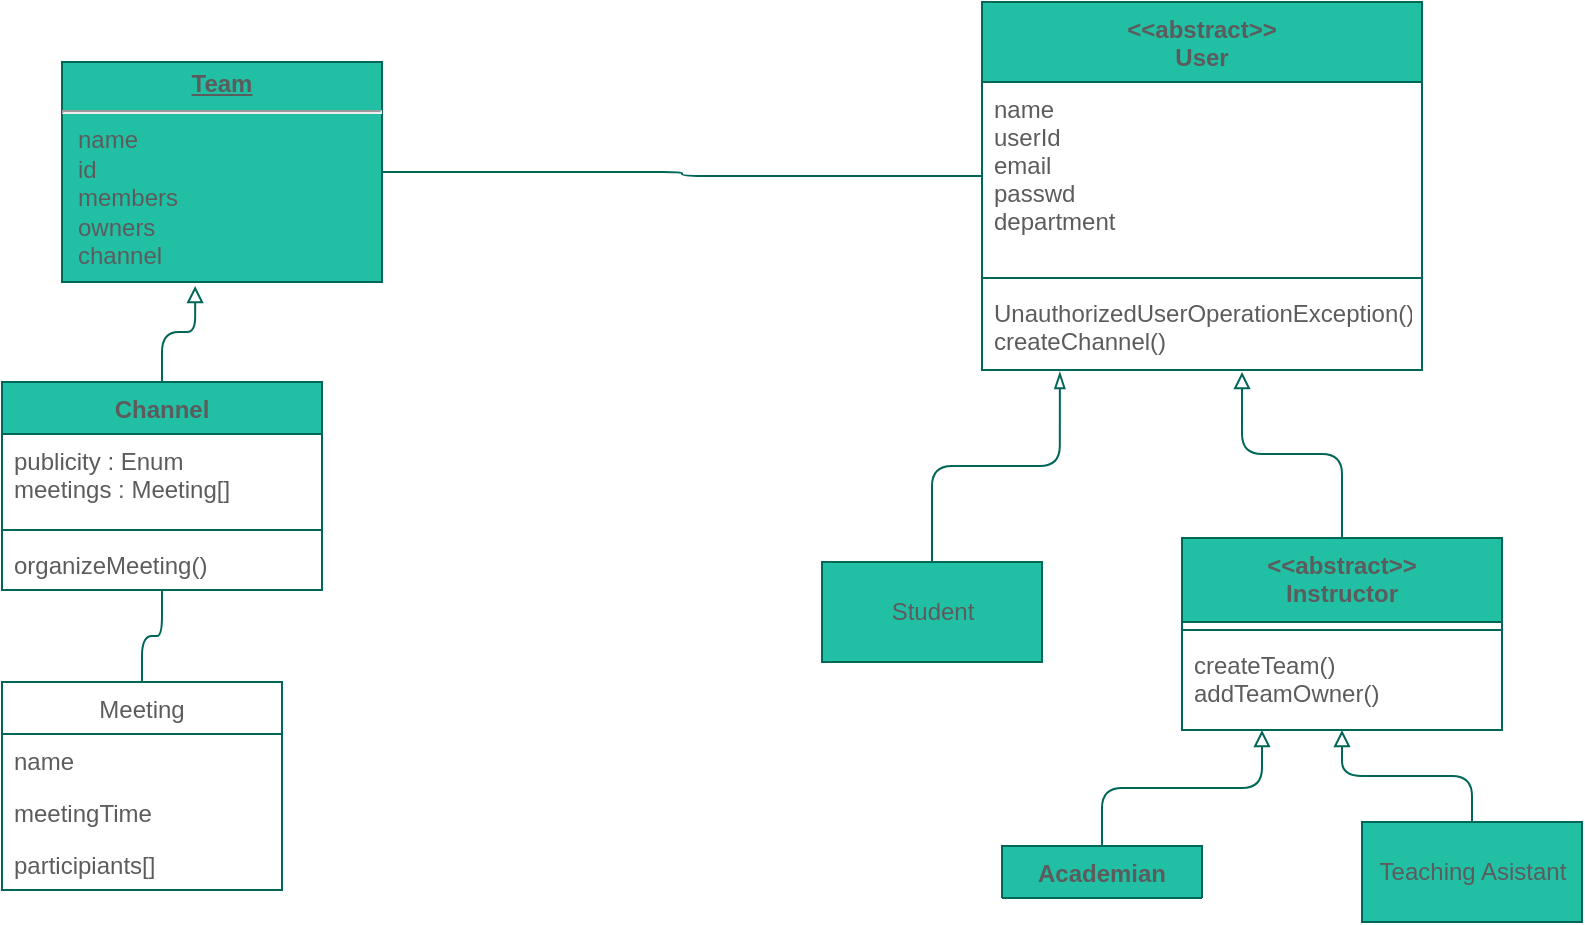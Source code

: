 <mxfile version="14.4.8" type="github">
  <diagram id="frSlsXL32v84QczZVaso" name="Page-1">
    <mxGraphModel dx="1422" dy="762" grid="1" gridSize="10" guides="1" tooltips="1" connect="1" arrows="1" fold="1" page="1" pageScale="1" pageWidth="850" pageHeight="1100" math="0" shadow="0">
      <root>
        <mxCell id="0" />
        <mxCell id="1" parent="0" />
        <mxCell id="Eu2-VZ2NSnMf42Nn7M0S-6" value="&lt;&lt;abstract&gt;&gt;&#xa;User" style="swimlane;fontStyle=1;align=center;verticalAlign=top;childLayout=stackLayout;horizontal=1;startSize=40;horizontalStack=0;resizeParent=1;resizeParentMax=0;resizeLast=0;collapsible=1;marginBottom=0;rounded=0;sketch=0;fillColor=#21C0A5;strokeColor=#006658;fontColor=#5C5C5C;" parent="1" vertex="1">
          <mxGeometry x="540" y="10" width="220" height="184" as="geometry">
            <mxRectangle x="40" y="60" width="60" height="26" as="alternateBounds" />
          </mxGeometry>
        </mxCell>
        <mxCell id="Eu2-VZ2NSnMf42Nn7M0S-7" value="name&#xa;userId&#xa;email&#xa;passwd&#xa;department&#xa;" style="text;align=left;verticalAlign=top;spacingLeft=4;spacingRight=4;overflow=hidden;rotatable=0;points=[[0,0.5],[1,0.5]];portConstraint=eastwest;fontColor=#5C5C5C;" parent="Eu2-VZ2NSnMf42Nn7M0S-6" vertex="1">
          <mxGeometry y="40" width="220" height="94" as="geometry" />
        </mxCell>
        <mxCell id="Eu2-VZ2NSnMf42Nn7M0S-8" value="" style="line;strokeWidth=1;fillColor=none;align=left;verticalAlign=middle;spacingTop=-1;spacingLeft=3;spacingRight=3;rotatable=0;labelPosition=right;points=[];portConstraint=eastwest;strokeColor=#006658;fontColor=#5C5C5C;" parent="Eu2-VZ2NSnMf42Nn7M0S-6" vertex="1">
          <mxGeometry y="134" width="220" height="8" as="geometry" />
        </mxCell>
        <mxCell id="Eu2-VZ2NSnMf42Nn7M0S-9" value="UnauthorizedUserOperationException()&#xa;createChannel()" style="text;strokeColor=none;fillColor=none;align=left;verticalAlign=top;spacingLeft=4;spacingRight=4;overflow=hidden;rotatable=0;points=[[0,0.5],[1,0.5]];portConstraint=eastwest;fontColor=#5C5C5C;" parent="Eu2-VZ2NSnMf42Nn7M0S-6" vertex="1">
          <mxGeometry y="142" width="220" height="42" as="geometry" />
        </mxCell>
        <mxCell id="Eu2-VZ2NSnMf42Nn7M0S-11" value="&lt;p style=&quot;margin: 0px ; margin-top: 4px ; text-align: center ; text-decoration: underline&quot;&gt;&lt;b&gt;Team&lt;/b&gt;&lt;/p&gt;&lt;hr&gt;&lt;p style=&quot;margin: 0px ; margin-left: 8px&quot;&gt;name&lt;/p&gt;&lt;p style=&quot;margin: 0px ; margin-left: 8px&quot;&gt;id&lt;/p&gt;&lt;p style=&quot;margin: 0px ; margin-left: 8px&quot;&gt;members&lt;/p&gt;&lt;p style=&quot;margin: 0px ; margin-left: 8px&quot;&gt;owners&lt;/p&gt;&lt;p style=&quot;margin: 0px ; margin-left: 8px&quot;&gt;channel&lt;/p&gt;" style="verticalAlign=top;align=left;overflow=fill;fontSize=12;fontFamily=Helvetica;html=1;rounded=0;sketch=0;strokeColor=#006658;fillColor=#21C0A5;fontColor=#5C5C5C;" parent="1" vertex="1">
          <mxGeometry x="80" y="40" width="160" height="110" as="geometry" />
        </mxCell>
        <mxCell id="Eu2-VZ2NSnMf42Nn7M0S-36" style="edgeStyle=orthogonalEdgeStyle;curved=0;rounded=1;sketch=0;orthogonalLoop=1;jettySize=auto;html=1;entryX=0.416;entryY=1.018;entryDx=0;entryDy=0;entryPerimeter=0;endArrow=block;endFill=0;strokeColor=#006658;fillColor=#21C0A5;fontColor=#5C5C5C;" parent="1" source="Eu2-VZ2NSnMf42Nn7M0S-13" target="Eu2-VZ2NSnMf42Nn7M0S-11" edge="1">
          <mxGeometry relative="1" as="geometry" />
        </mxCell>
        <mxCell id="Eu2-VZ2NSnMf42Nn7M0S-13" value="Channel" style="swimlane;fontStyle=1;align=center;verticalAlign=top;childLayout=stackLayout;horizontal=1;startSize=26;horizontalStack=0;resizeParent=1;resizeParentMax=0;resizeLast=0;collapsible=1;marginBottom=0;rounded=0;sketch=0;strokeColor=#006658;fillColor=#21C0A5;fontColor=#5C5C5C;" parent="1" vertex="1">
          <mxGeometry x="50" y="200" width="160" height="104" as="geometry" />
        </mxCell>
        <mxCell id="Eu2-VZ2NSnMf42Nn7M0S-14" value="publicity : Enum&#xa;meetings : Meeting[]" style="text;strokeColor=none;fillColor=none;align=left;verticalAlign=top;spacingLeft=4;spacingRight=4;overflow=hidden;rotatable=0;points=[[0,0.5],[1,0.5]];portConstraint=eastwest;fontColor=#5C5C5C;" parent="Eu2-VZ2NSnMf42Nn7M0S-13" vertex="1">
          <mxGeometry y="26" width="160" height="44" as="geometry" />
        </mxCell>
        <mxCell id="Eu2-VZ2NSnMf42Nn7M0S-15" value="" style="line;strokeWidth=1;fillColor=none;align=left;verticalAlign=middle;spacingTop=-1;spacingLeft=3;spacingRight=3;rotatable=0;labelPosition=right;points=[];portConstraint=eastwest;strokeColor=#006658;fontColor=#5C5C5C;" parent="Eu2-VZ2NSnMf42Nn7M0S-13" vertex="1">
          <mxGeometry y="70" width="160" height="8" as="geometry" />
        </mxCell>
        <mxCell id="Eu2-VZ2NSnMf42Nn7M0S-16" value="organizeMeeting()" style="text;strokeColor=none;fillColor=none;align=left;verticalAlign=top;spacingLeft=4;spacingRight=4;overflow=hidden;rotatable=0;points=[[0,0.5],[1,0.5]];portConstraint=eastwest;fontColor=#5C5C5C;" parent="Eu2-VZ2NSnMf42Nn7M0S-13" vertex="1">
          <mxGeometry y="78" width="160" height="26" as="geometry" />
        </mxCell>
        <mxCell id="Eu2-VZ2NSnMf42Nn7M0S-37" style="edgeStyle=orthogonalEdgeStyle;curved=0;rounded=1;sketch=0;orthogonalLoop=1;jettySize=auto;html=1;endArrow=none;endFill=0;strokeColor=#006658;fillColor=#21C0A5;fontColor=#5C5C5C;" parent="1" source="Eu2-VZ2NSnMf42Nn7M0S-17" target="Eu2-VZ2NSnMf42Nn7M0S-13" edge="1">
          <mxGeometry relative="1" as="geometry" />
        </mxCell>
        <mxCell id="Eu2-VZ2NSnMf42Nn7M0S-17" value="Meeting" style="swimlane;fontStyle=0;childLayout=stackLayout;horizontal=1;startSize=26;fillColor=none;horizontalStack=0;resizeParent=1;resizeParentMax=0;resizeLast=0;collapsible=1;marginBottom=0;rounded=0;sketch=0;strokeColor=#006658;fontColor=#5C5C5C;" parent="1" vertex="1">
          <mxGeometry x="50" y="350" width="140" height="104" as="geometry" />
        </mxCell>
        <mxCell id="Eu2-VZ2NSnMf42Nn7M0S-18" value="name" style="text;strokeColor=none;fillColor=none;align=left;verticalAlign=top;spacingLeft=4;spacingRight=4;overflow=hidden;rotatable=0;points=[[0,0.5],[1,0.5]];portConstraint=eastwest;fontColor=#5C5C5C;" parent="Eu2-VZ2NSnMf42Nn7M0S-17" vertex="1">
          <mxGeometry y="26" width="140" height="26" as="geometry" />
        </mxCell>
        <mxCell id="Eu2-VZ2NSnMf42Nn7M0S-19" value="meetingTime" style="text;strokeColor=none;fillColor=none;align=left;verticalAlign=top;spacingLeft=4;spacingRight=4;overflow=hidden;rotatable=0;points=[[0,0.5],[1,0.5]];portConstraint=eastwest;fontColor=#5C5C5C;" parent="Eu2-VZ2NSnMf42Nn7M0S-17" vertex="1">
          <mxGeometry y="52" width="140" height="26" as="geometry" />
        </mxCell>
        <mxCell id="Eu2-VZ2NSnMf42Nn7M0S-20" value="participiants[]" style="text;strokeColor=none;fillColor=none;align=left;verticalAlign=top;spacingLeft=4;spacingRight=4;overflow=hidden;rotatable=0;points=[[0,0.5],[1,0.5]];portConstraint=eastwest;fontColor=#5C5C5C;" parent="Eu2-VZ2NSnMf42Nn7M0S-17" vertex="1">
          <mxGeometry y="78" width="140" height="26" as="geometry" />
        </mxCell>
        <mxCell id="Eu2-VZ2NSnMf42Nn7M0S-33" style="edgeStyle=orthogonalEdgeStyle;curved=0;rounded=1;sketch=0;orthogonalLoop=1;jettySize=auto;html=1;entryX=0.25;entryY=1;entryDx=0;entryDy=0;strokeColor=#006658;fillColor=#21C0A5;fontColor=#5C5C5C;endArrow=block;endFill=0;" parent="1" source="Eu2-VZ2NSnMf42Nn7M0S-21" target="Eu2-VZ2NSnMf42Nn7M0S-25" edge="1">
          <mxGeometry relative="1" as="geometry" />
        </mxCell>
        <mxCell id="Eu2-VZ2NSnMf42Nn7M0S-21" value="Academian" style="swimlane;fontStyle=1;align=center;verticalAlign=top;childLayout=stackLayout;horizontal=1;startSize=26;horizontalStack=0;resizeParent=1;resizeParentMax=0;resizeLast=0;collapsible=1;marginBottom=0;rounded=0;sketch=0;strokeColor=#006658;fillColor=#21C0A5;fontColor=#5C5C5C;" parent="1" vertex="1" collapsed="1">
          <mxGeometry x="550" y="432" width="100" height="26" as="geometry">
            <mxRectangle x="400" y="390" width="160" height="86" as="alternateBounds" />
          </mxGeometry>
        </mxCell>
        <mxCell id="Eu2-VZ2NSnMf42Nn7M0S-22" value="ownedTeams : int[]" style="text;strokeColor=none;fillColor=none;align=left;verticalAlign=top;spacingLeft=4;spacingRight=4;overflow=hidden;rotatable=0;points=[[0,0.5],[1,0.5]];portConstraint=eastwest;fontColor=#5C5C5C;" parent="Eu2-VZ2NSnMf42Nn7M0S-21" vertex="1">
          <mxGeometry y="26" width="100" height="26" as="geometry" />
        </mxCell>
        <mxCell id="Eu2-VZ2NSnMf42Nn7M0S-23" value="" style="line;strokeWidth=1;fillColor=none;align=left;verticalAlign=middle;spacingTop=-1;spacingLeft=3;spacingRight=3;rotatable=0;labelPosition=right;points=[];portConstraint=eastwest;strokeColor=#006658;fontColor=#5C5C5C;" parent="Eu2-VZ2NSnMf42Nn7M0S-21" vertex="1">
          <mxGeometry y="52" width="100" height="8" as="geometry" />
        </mxCell>
        <mxCell id="Eu2-VZ2NSnMf42Nn7M0S-24" value="addUser()" style="text;strokeColor=none;fillColor=none;align=left;verticalAlign=top;spacingLeft=4;spacingRight=4;overflow=hidden;rotatable=0;points=[[0,0.5],[1,0.5]];portConstraint=eastwest;fontColor=#5C5C5C;" parent="Eu2-VZ2NSnMf42Nn7M0S-21" vertex="1">
          <mxGeometry y="60" width="100" height="26" as="geometry" />
        </mxCell>
        <mxCell id="Eu2-VZ2NSnMf42Nn7M0S-32" style="edgeStyle=orthogonalEdgeStyle;curved=0;rounded=1;sketch=0;orthogonalLoop=1;jettySize=auto;html=1;entryX=0.591;entryY=1.024;entryDx=0;entryDy=0;entryPerimeter=0;strokeColor=#006658;fillColor=#21C0A5;fontColor=#5C5C5C;endArrow=block;endFill=0;" parent="1" source="Eu2-VZ2NSnMf42Nn7M0S-25" target="Eu2-VZ2NSnMf42Nn7M0S-9" edge="1">
          <mxGeometry relative="1" as="geometry" />
        </mxCell>
        <mxCell id="Eu2-VZ2NSnMf42Nn7M0S-25" value="&lt;&lt;abstract&gt;&gt;&#xa;Instructor" style="swimlane;fontStyle=1;align=center;verticalAlign=top;childLayout=stackLayout;horizontal=1;startSize=42;horizontalStack=0;resizeParent=1;resizeParentMax=0;resizeLast=0;collapsible=1;marginBottom=0;rounded=0;sketch=0;strokeColor=#006658;fillColor=#21C0A5;fontColor=#5C5C5C;" parent="1" vertex="1">
          <mxGeometry x="640" y="278" width="160" height="96" as="geometry">
            <mxRectangle x="640" y="278" width="90" height="26" as="alternateBounds" />
          </mxGeometry>
        </mxCell>
        <mxCell id="Eu2-VZ2NSnMf42Nn7M0S-27" value="" style="line;strokeWidth=1;fillColor=none;align=left;verticalAlign=middle;spacingTop=-1;spacingLeft=3;spacingRight=3;rotatable=0;labelPosition=right;points=[];portConstraint=eastwest;strokeColor=#006658;fontColor=#5C5C5C;" parent="Eu2-VZ2NSnMf42Nn7M0S-25" vertex="1">
          <mxGeometry y="42" width="160" height="8" as="geometry" />
        </mxCell>
        <mxCell id="Eu2-VZ2NSnMf42Nn7M0S-28" value="createTeam()&#xa;addTeamOwner()" style="text;strokeColor=none;fillColor=none;align=left;verticalAlign=top;spacingLeft=4;spacingRight=4;overflow=hidden;rotatable=0;points=[[0,0.5],[1,0.5]];portConstraint=eastwest;fontColor=#5C5C5C;" parent="Eu2-VZ2NSnMf42Nn7M0S-25" vertex="1">
          <mxGeometry y="50" width="160" height="46" as="geometry" />
        </mxCell>
        <mxCell id="Eu2-VZ2NSnMf42Nn7M0S-34" style="edgeStyle=orthogonalEdgeStyle;curved=0;rounded=1;sketch=0;orthogonalLoop=1;jettySize=auto;html=1;fillColor=#21C0A5;fontColor=#5C5C5C;strokeColor=#006658;endArrow=block;endFill=0;" parent="1" source="Eu2-VZ2NSnMf42Nn7M0S-29" target="Eu2-VZ2NSnMf42Nn7M0S-25" edge="1">
          <mxGeometry relative="1" as="geometry" />
        </mxCell>
        <mxCell id="Eu2-VZ2NSnMf42Nn7M0S-29" value="Teaching Asistant" style="html=1;rounded=0;sketch=0;strokeColor=#006658;fillColor=#21C0A5;fontColor=#5C5C5C;" parent="1" vertex="1">
          <mxGeometry x="730" y="420" width="110" height="50" as="geometry" />
        </mxCell>
        <mxCell id="Eu2-VZ2NSnMf42Nn7M0S-31" style="edgeStyle=orthogonalEdgeStyle;curved=0;rounded=1;sketch=0;orthogonalLoop=1;jettySize=auto;html=1;entryX=0.177;entryY=1.024;entryDx=0;entryDy=0;entryPerimeter=0;strokeColor=#006658;fillColor=#21C0A5;fontColor=#5C5C5C;endArrow=blockThin;endFill=0;" parent="1" source="Eu2-VZ2NSnMf42Nn7M0S-30" target="Eu2-VZ2NSnMf42Nn7M0S-9" edge="1">
          <mxGeometry relative="1" as="geometry" />
        </mxCell>
        <mxCell id="Eu2-VZ2NSnMf42Nn7M0S-30" value="Student" style="html=1;rounded=0;sketch=0;strokeColor=#006658;fillColor=#21C0A5;fontColor=#5C5C5C;" parent="1" vertex="1">
          <mxGeometry x="460" y="290" width="110" height="50" as="geometry" />
        </mxCell>
        <mxCell id="Eu2-VZ2NSnMf42Nn7M0S-35" style="edgeStyle=orthogonalEdgeStyle;curved=0;rounded=1;sketch=0;orthogonalLoop=1;jettySize=auto;html=1;endArrow=none;endFill=0;strokeColor=#006658;fillColor=#21C0A5;fontColor=#5C5C5C;" parent="1" source="Eu2-VZ2NSnMf42Nn7M0S-7" target="Eu2-VZ2NSnMf42Nn7M0S-11" edge="1">
          <mxGeometry relative="1" as="geometry" />
        </mxCell>
      </root>
    </mxGraphModel>
  </diagram>
</mxfile>
